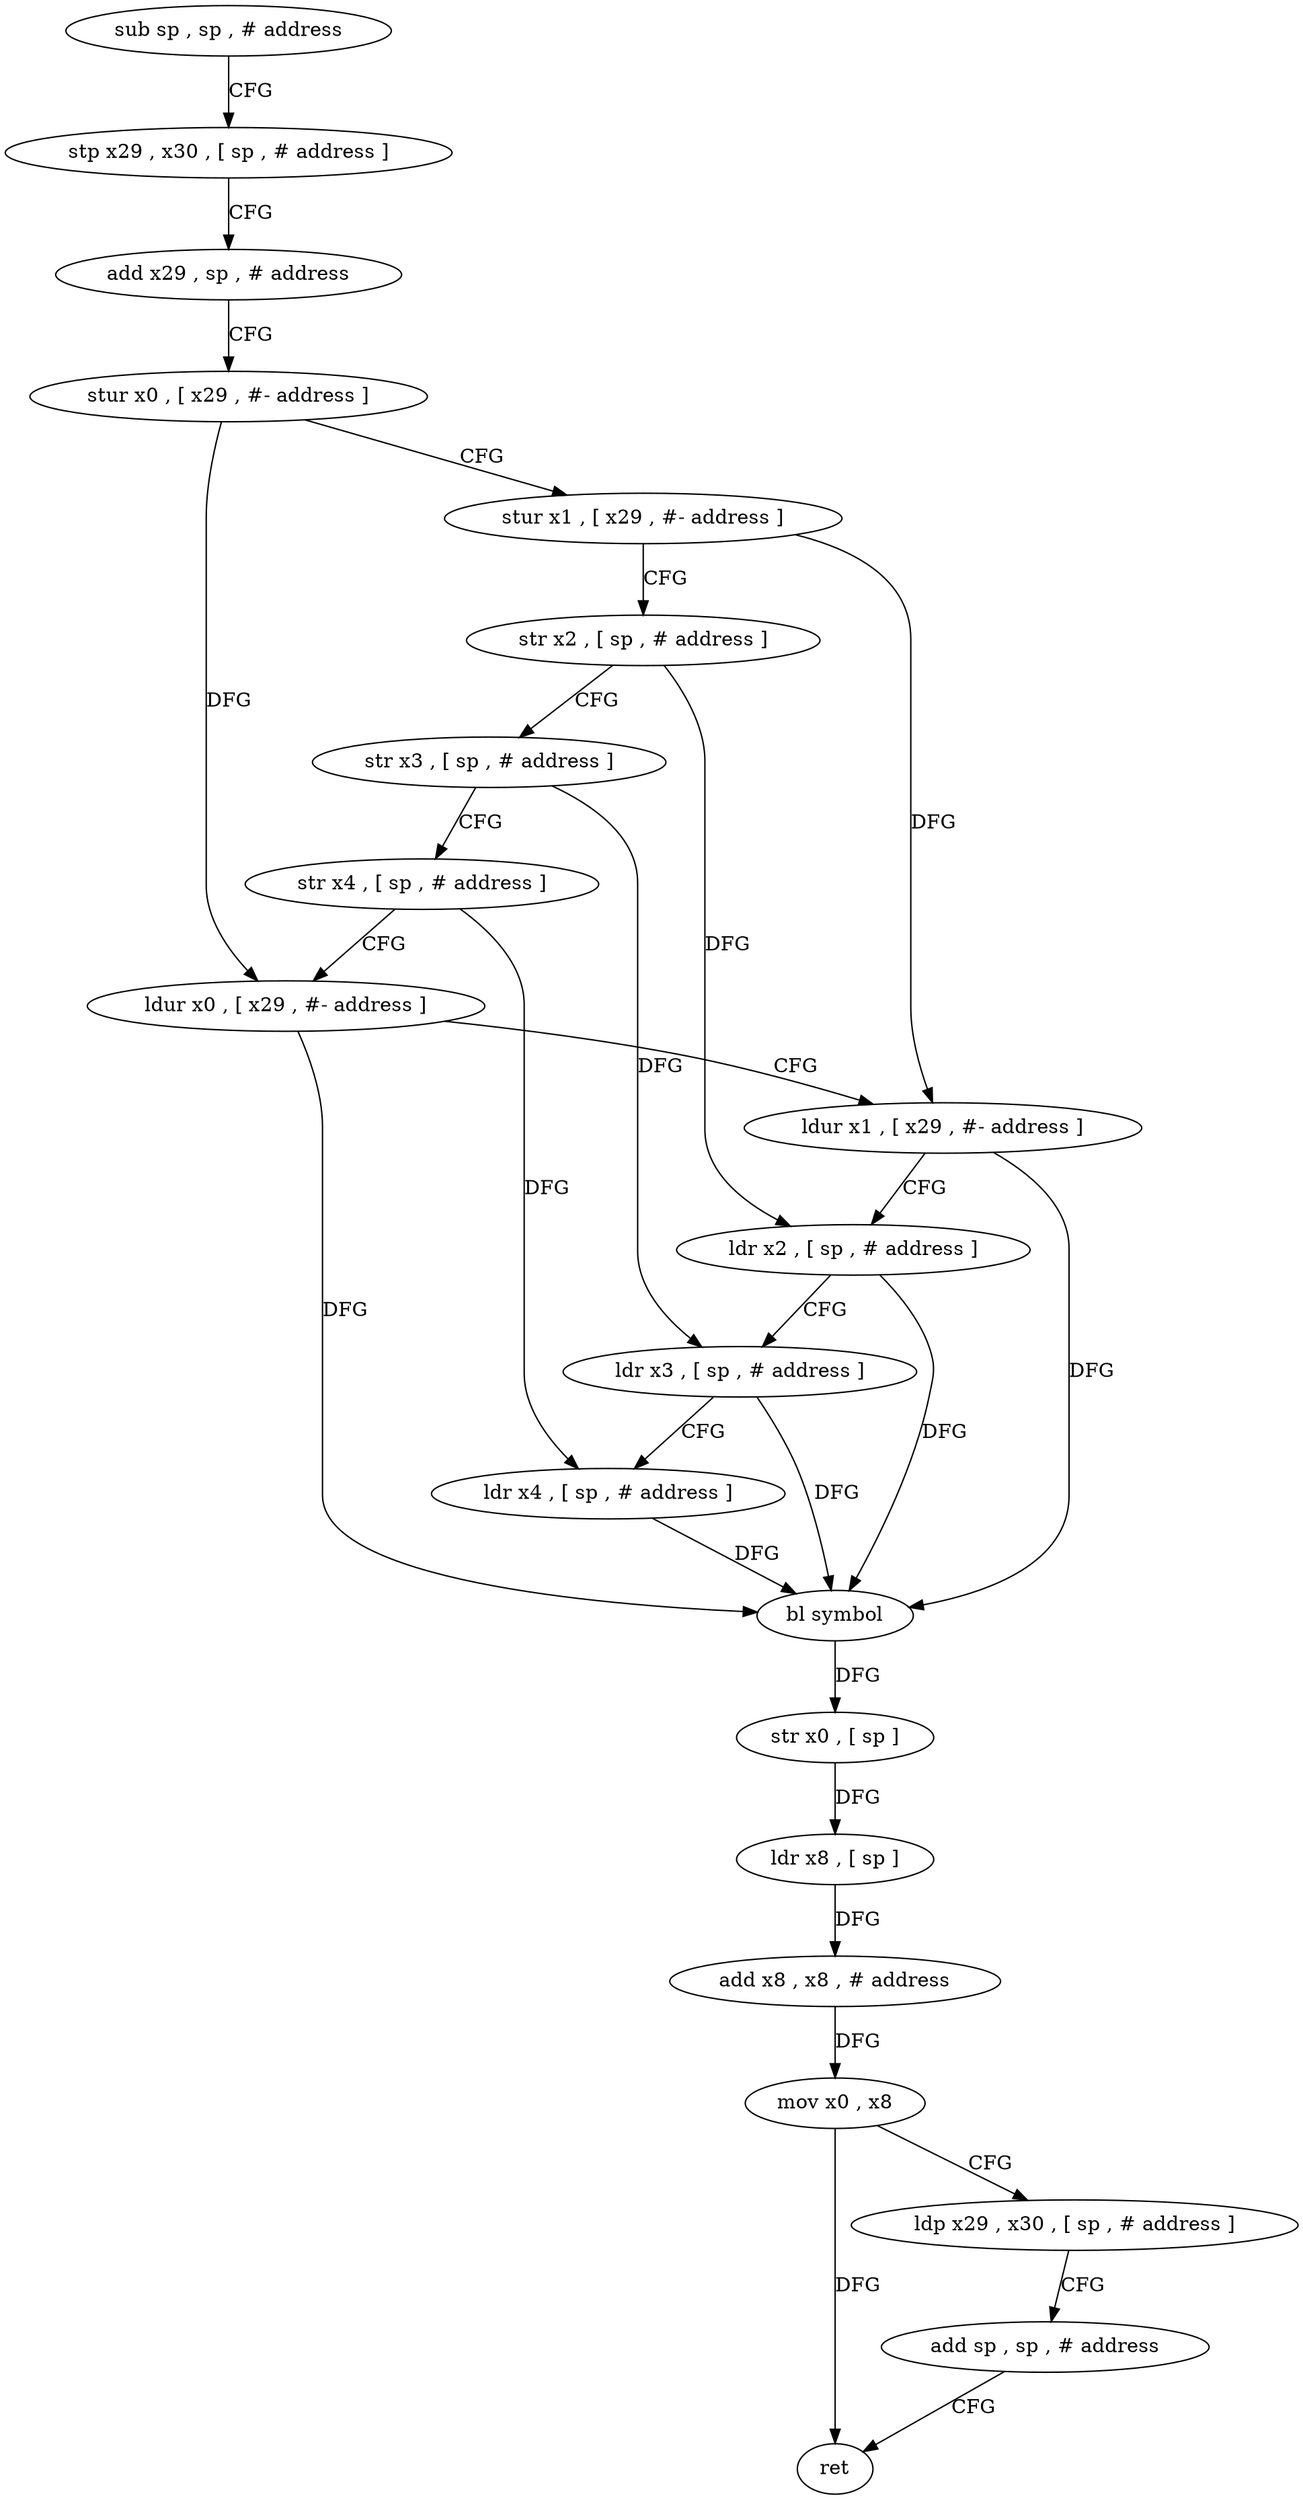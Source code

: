digraph "func" {
"190120" [label = "sub sp , sp , # address" ]
"190124" [label = "stp x29 , x30 , [ sp , # address ]" ]
"190128" [label = "add x29 , sp , # address" ]
"190132" [label = "stur x0 , [ x29 , #- address ]" ]
"190136" [label = "stur x1 , [ x29 , #- address ]" ]
"190140" [label = "str x2 , [ sp , # address ]" ]
"190144" [label = "str x3 , [ sp , # address ]" ]
"190148" [label = "str x4 , [ sp , # address ]" ]
"190152" [label = "ldur x0 , [ x29 , #- address ]" ]
"190156" [label = "ldur x1 , [ x29 , #- address ]" ]
"190160" [label = "ldr x2 , [ sp , # address ]" ]
"190164" [label = "ldr x3 , [ sp , # address ]" ]
"190168" [label = "ldr x4 , [ sp , # address ]" ]
"190172" [label = "bl symbol" ]
"190176" [label = "str x0 , [ sp ]" ]
"190180" [label = "ldr x8 , [ sp ]" ]
"190184" [label = "add x8 , x8 , # address" ]
"190188" [label = "mov x0 , x8" ]
"190192" [label = "ldp x29 , x30 , [ sp , # address ]" ]
"190196" [label = "add sp , sp , # address" ]
"190200" [label = "ret" ]
"190120" -> "190124" [ label = "CFG" ]
"190124" -> "190128" [ label = "CFG" ]
"190128" -> "190132" [ label = "CFG" ]
"190132" -> "190136" [ label = "CFG" ]
"190132" -> "190152" [ label = "DFG" ]
"190136" -> "190140" [ label = "CFG" ]
"190136" -> "190156" [ label = "DFG" ]
"190140" -> "190144" [ label = "CFG" ]
"190140" -> "190160" [ label = "DFG" ]
"190144" -> "190148" [ label = "CFG" ]
"190144" -> "190164" [ label = "DFG" ]
"190148" -> "190152" [ label = "CFG" ]
"190148" -> "190168" [ label = "DFG" ]
"190152" -> "190156" [ label = "CFG" ]
"190152" -> "190172" [ label = "DFG" ]
"190156" -> "190160" [ label = "CFG" ]
"190156" -> "190172" [ label = "DFG" ]
"190160" -> "190164" [ label = "CFG" ]
"190160" -> "190172" [ label = "DFG" ]
"190164" -> "190168" [ label = "CFG" ]
"190164" -> "190172" [ label = "DFG" ]
"190168" -> "190172" [ label = "DFG" ]
"190172" -> "190176" [ label = "DFG" ]
"190176" -> "190180" [ label = "DFG" ]
"190180" -> "190184" [ label = "DFG" ]
"190184" -> "190188" [ label = "DFG" ]
"190188" -> "190192" [ label = "CFG" ]
"190188" -> "190200" [ label = "DFG" ]
"190192" -> "190196" [ label = "CFG" ]
"190196" -> "190200" [ label = "CFG" ]
}
